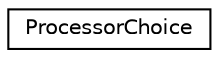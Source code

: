 digraph "Graphical Class Hierarchy"
{
  edge [fontname="Helvetica",fontsize="10",labelfontname="Helvetica",labelfontsize="10"];
  node [fontname="Helvetica",fontsize="10",shape=record];
  rankdir="LR";
  Node0 [label="ProcessorChoice",height=0.2,width=0.4,color="black", fillcolor="white", style="filled",URL="$dc/dd3/classProcessorChoice.html"];
}
